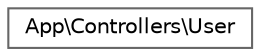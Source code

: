 digraph "Graphical Class Hierarchy"
{
 // LATEX_PDF_SIZE
  bgcolor="transparent";
  edge [fontname=Helvetica,fontsize=10,labelfontname=Helvetica,labelfontsize=10];
  node [fontname=Helvetica,fontsize=10,shape=box,height=0.2,width=0.4];
  rankdir="LR";
  Node0 [id="Node000000",label="App\\Controllers\\User",height=0.2,width=0.4,color="grey40", fillcolor="white", style="filled",URL="$classApp_1_1Controllers_1_1User.html",tooltip=" "];
}
